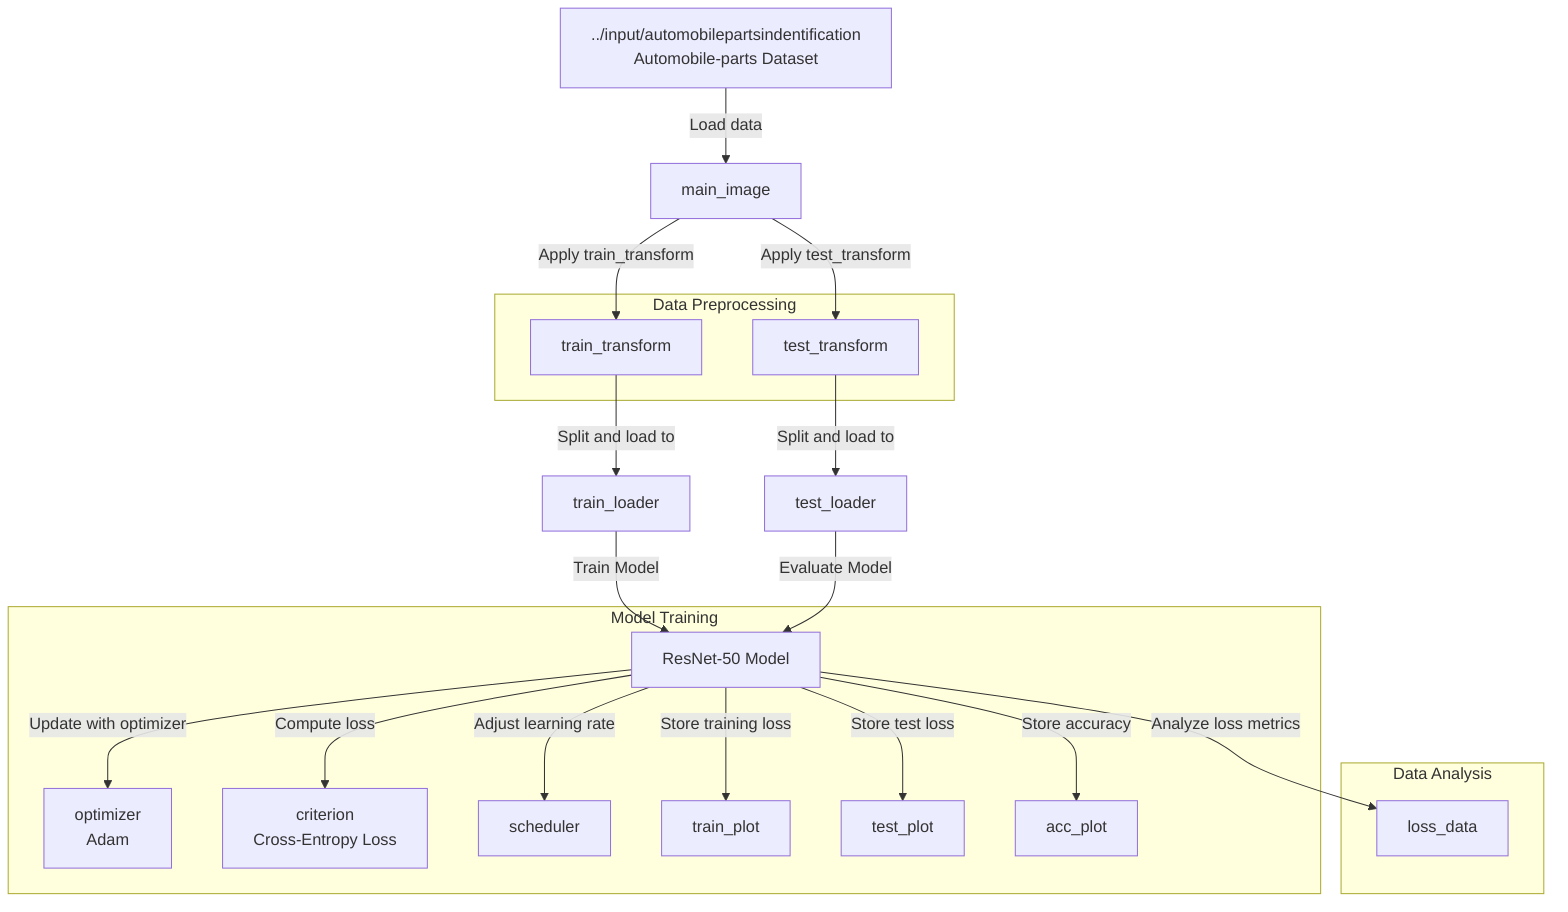 %% The diagram of the data science workflow for preprocessing, training, and evaluating a machine learning model
flowchart TD
    %% Data Source Node
    A["../input/automobilepartsindentification<br>Automobile-parts Dataset"]
    %% Data Preprocessing Nodes
    subgraph preprocessing [Data Preprocessing]
        B["train_transform"]
        C["test_transform"]
    end
    %% Dataset Node
    D["main_image"]
    %% DataLoader Nodes
    E["train_loader"]
    F["test_loader"]
    %% Model and Training Components
    subgraph training [Model Training]
        G["ResNet-50 Model"]
        H["optimizer<br>Adam"]
        I["criterion<br>Cross-Entropy Loss"]
        J["scheduler"]
        K["train_plot"]
        L["test_plot"]
        M["acc_plot"]
    end
    %% Data Analysis
    subgraph analysis [Data Analysis]
        N["loss_data"]
    end
    %% Data Flow
    A -->|"Load data"| D
    D -->|"Apply train_transform"| B
    D -->|"Apply test_transform"| C
    B -->|"Split and load to"| E
    C -->|"Split and load to"| F
    E -->|"Train Model"| G
    F -->|"Evaluate Model"| G
    G -->|"Update with optimizer"| H
    G -->|"Compute loss"| I
    G -->|"Adjust learning rate"| J
    G -->|"Store training loss"| K
    G -->|"Store test loss"| L
    G -->|"Store accuracy"| M
    G -->|"Analyze loss metrics"| N